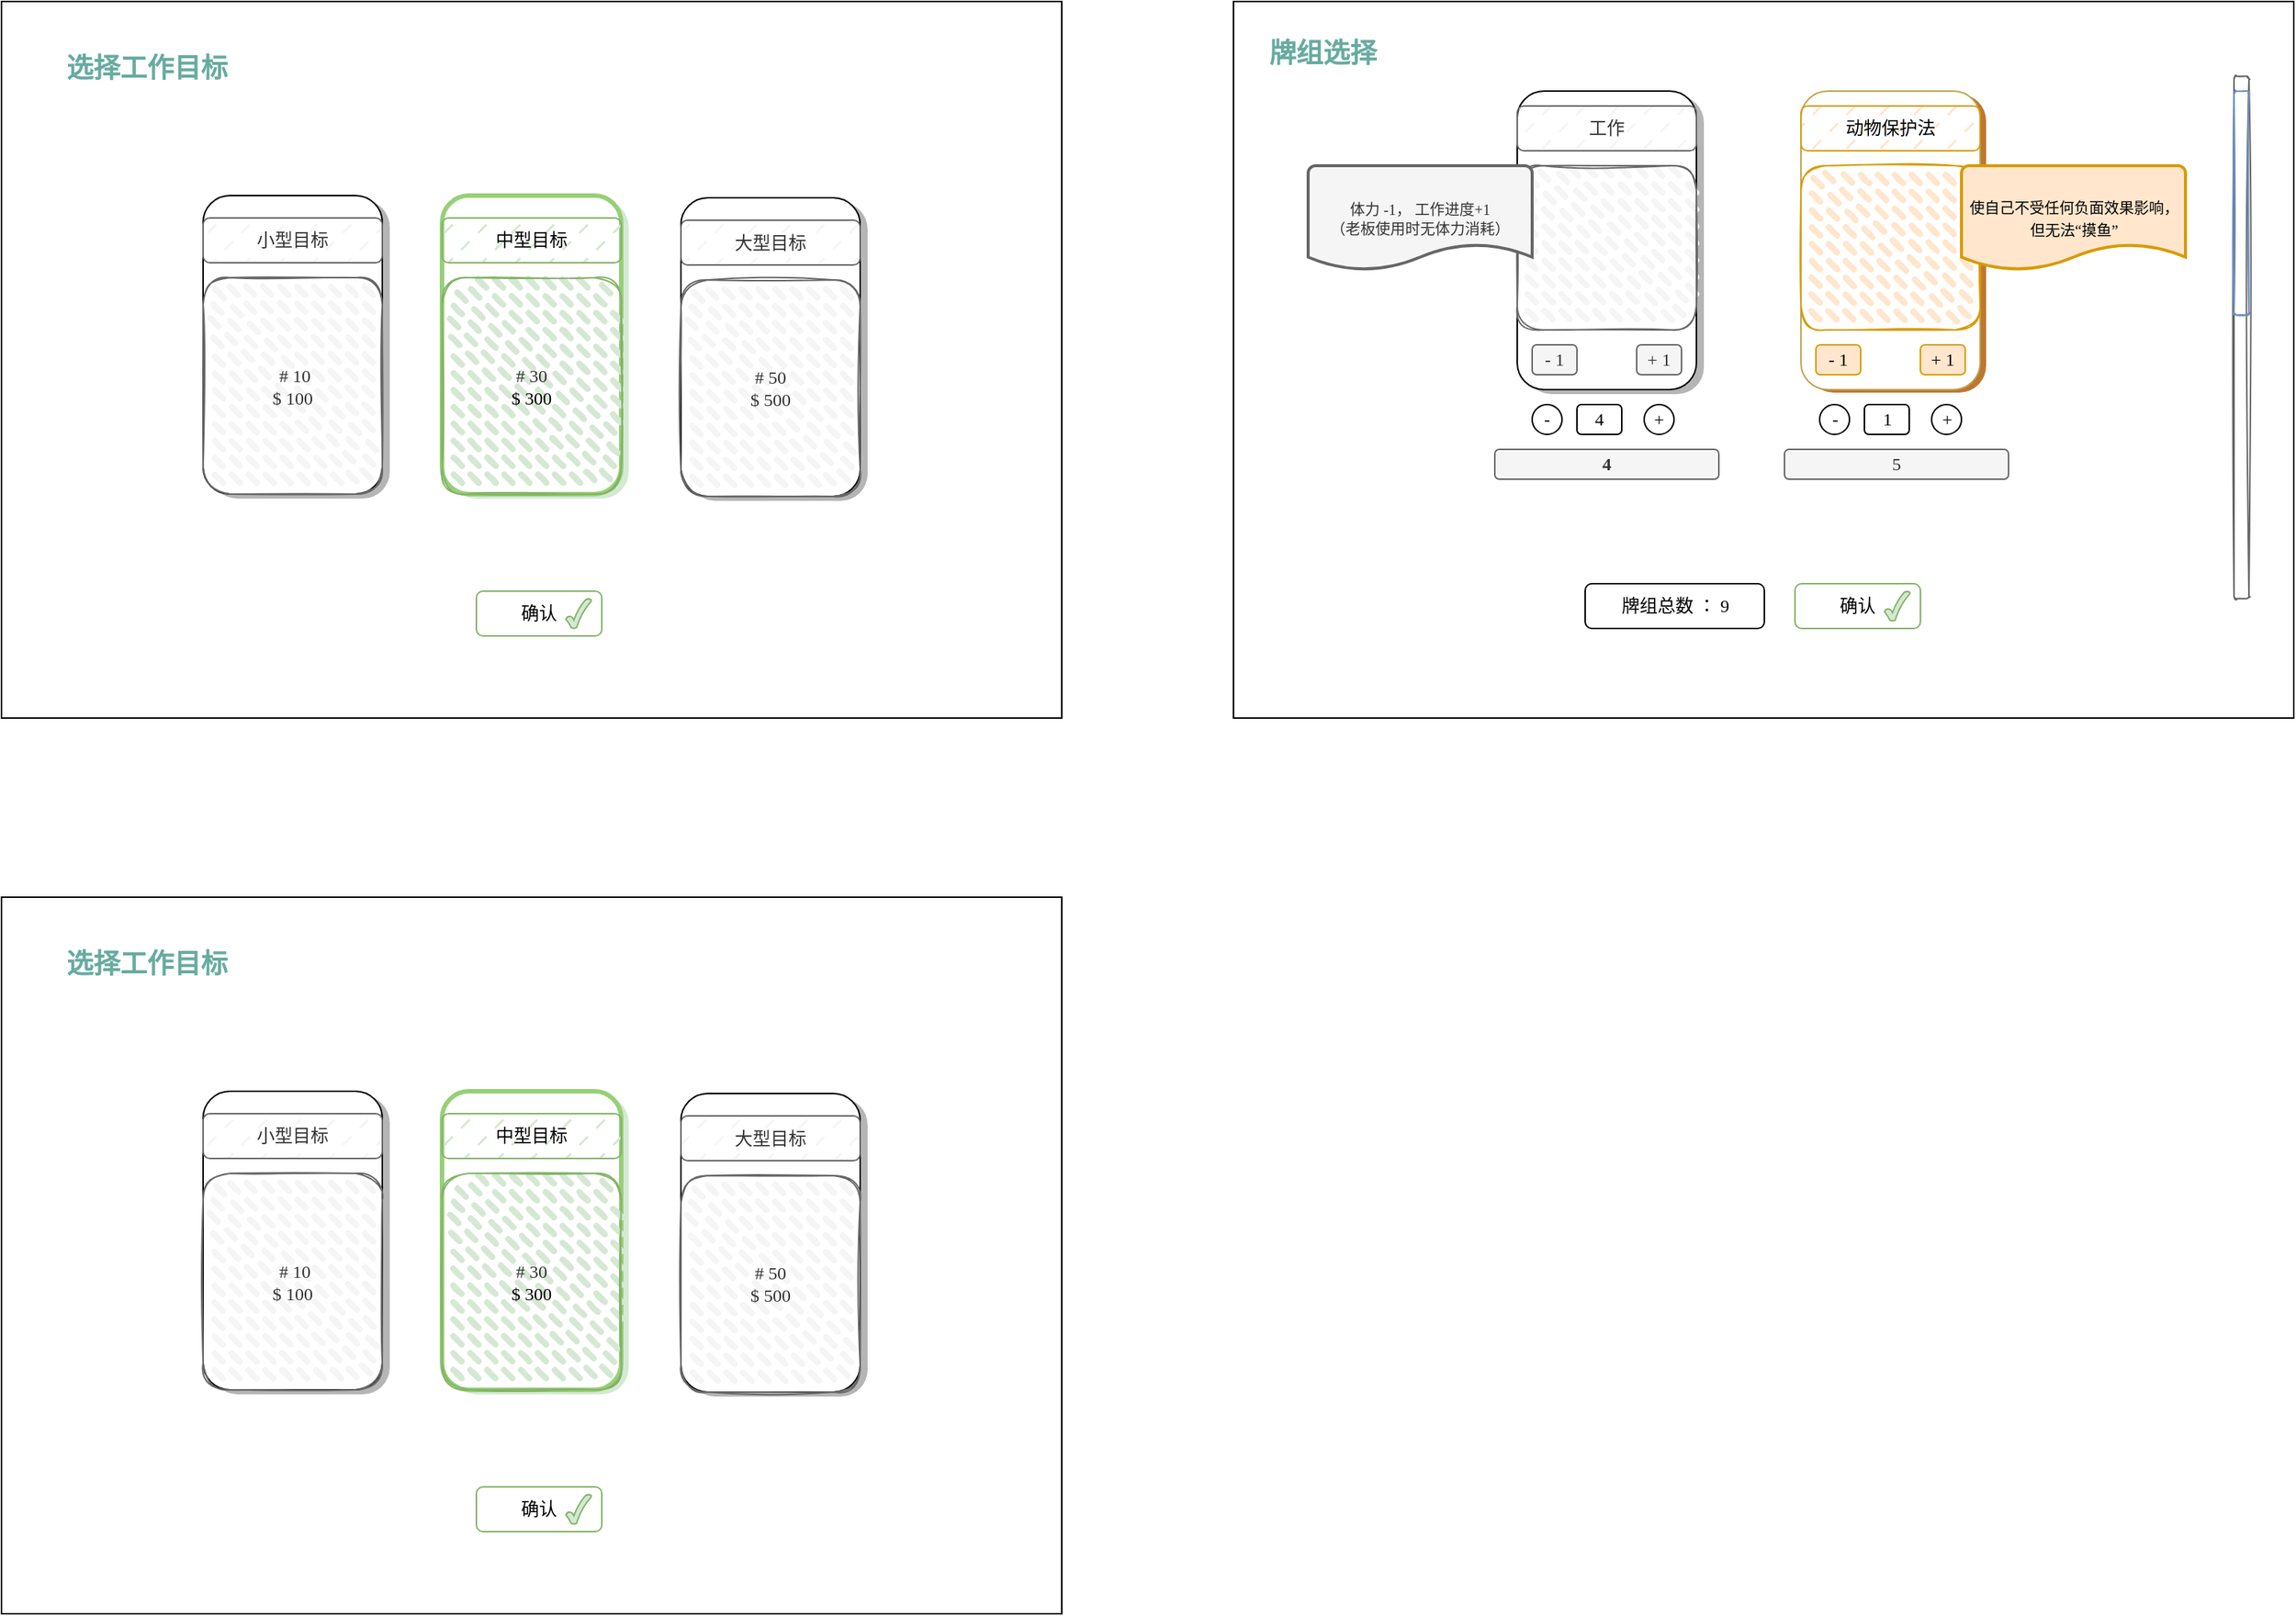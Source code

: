 <mxfile version="24.0.8" type="github">
  <diagram name="第 1 页" id="t9CCaxTAOTX4yrAlOPAR">
    <mxGraphModel dx="4012" dy="1358" grid="1" gridSize="10" guides="1" tooltips="1" connect="1" arrows="1" fold="1" page="1" pageScale="1" pageWidth="827" pageHeight="1169" math="0" shadow="0">
      <root>
        <mxCell id="0" />
        <mxCell id="1" parent="0" />
        <mxCell id="PA3A19psSOnWKQPOpQNL-35" value="" style="rounded=0;whiteSpace=wrap;html=1;" vertex="1" parent="1">
          <mxGeometry x="-70" y="20" width="710" height="480" as="geometry" />
        </mxCell>
        <mxCell id="PA3A19psSOnWKQPOpQNL-24" value="" style="rounded=1;whiteSpace=wrap;html=1;fillColor=#bc782f;strokeColor=none;fontFamily=Comic Sans MS;" vertex="1" parent="1">
          <mxGeometry x="314" y="82" width="120" height="200" as="geometry" />
        </mxCell>
        <mxCell id="PA3A19psSOnWKQPOpQNL-23" value="" style="rounded=1;whiteSpace=wrap;html=1;fillColor=#B5B5B5;fontColor=#333333;strokeColor=none;fontFamily=Comic Sans MS;" vertex="1" parent="1">
          <mxGeometry x="125" y="83" width="120" height="200" as="geometry" />
        </mxCell>
        <mxCell id="PA3A19psSOnWKQPOpQNL-1" value="" style="rounded=1;whiteSpace=wrap;html=1;fontFamily=Comic Sans MS;" vertex="1" parent="1">
          <mxGeometry x="120" y="80" width="120" height="200" as="geometry" />
        </mxCell>
        <mxCell id="PA3A19psSOnWKQPOpQNL-2" value="工作" style="rounded=1;whiteSpace=wrap;html=1;fillStyle=dashed;fillColor=#f5f5f5;strokeColor=#666666;fontColor=#333333;fontFamily=Comic Sans MS;" vertex="1" parent="1">
          <mxGeometry x="120" y="90" width="120" height="30" as="geometry" />
        </mxCell>
        <mxCell id="PA3A19psSOnWKQPOpQNL-3" value="- 1" style="rounded=1;whiteSpace=wrap;html=1;fillColor=#f5f5f5;strokeColor=#666666;fontColor=#333333;fontFamily=Comic Sans MS;" vertex="1" parent="1">
          <mxGeometry x="130" y="250" width="30" height="20" as="geometry" />
        </mxCell>
        <mxCell id="PA3A19psSOnWKQPOpQNL-4" value="+ 1" style="rounded=1;whiteSpace=wrap;html=1;fillColor=#f5f5f5;strokeColor=#666666;fontColor=#333333;fontFamily=Comic Sans MS;" vertex="1" parent="1">
          <mxGeometry x="200" y="250" width="30" height="20" as="geometry" />
        </mxCell>
        <mxCell id="PA3A19psSOnWKQPOpQNL-7" value="" style="rounded=1;whiteSpace=wrap;html=1;strokeWidth=1;fillWeight=4;hachureGap=8;hachureAngle=45;fillColor=#f5f5f5;sketch=1;fontColor=#333333;strokeColor=#666666;fillStyle=dashed;shadow=0;fontFamily=Comic Sans MS;" vertex="1" parent="1">
          <mxGeometry x="120" y="130" width="120" height="110" as="geometry" />
        </mxCell>
        <mxCell id="PA3A19psSOnWKQPOpQNL-8" value="" style="rounded=1;whiteSpace=wrap;html=1;strokeColor=#BFA34C;fontFamily=Comic Sans MS;" vertex="1" parent="1">
          <mxGeometry x="310" y="80" width="120" height="200" as="geometry" />
        </mxCell>
        <mxCell id="PA3A19psSOnWKQPOpQNL-9" value="动物保护法" style="rounded=1;whiteSpace=wrap;html=1;fillStyle=dashed;fillColor=#ffe6cc;strokeColor=#d79b00;fontFamily=Comic Sans MS;" vertex="1" parent="1">
          <mxGeometry x="310" y="90" width="120" height="30" as="geometry" />
        </mxCell>
        <mxCell id="PA3A19psSOnWKQPOpQNL-10" value="- 1" style="rounded=1;whiteSpace=wrap;html=1;fillColor=#ffe6cc;strokeColor=#d79b00;fontFamily=Comic Sans MS;" vertex="1" parent="1">
          <mxGeometry x="320" y="250" width="30" height="20" as="geometry" />
        </mxCell>
        <mxCell id="PA3A19psSOnWKQPOpQNL-11" value="+ 1" style="rounded=1;whiteSpace=wrap;html=1;fillColor=#ffe6cc;strokeColor=#d79b00;fontFamily=Comic Sans MS;" vertex="1" parent="1">
          <mxGeometry x="390" y="250" width="30" height="20" as="geometry" />
        </mxCell>
        <mxCell id="PA3A19psSOnWKQPOpQNL-12" value="" style="rounded=1;whiteSpace=wrap;html=1;strokeWidth=1;fillWeight=4;hachureGap=8;hachureAngle=45;fillColor=#ffe6cc;sketch=1;strokeColor=#d79b00;fillStyle=dashed;fontFamily=Comic Sans MS;" vertex="1" parent="1">
          <mxGeometry x="310" y="130" width="120" height="110" as="geometry" />
        </mxCell>
        <mxCell id="PA3A19psSOnWKQPOpQNL-14" value="&lt;font style=&quot;font-size: 10px;&quot;&gt;体力 -1，&amp;nbsp;&lt;/font&gt;&lt;span style=&quot;font-size: 10px; background-color: initial;&quot;&gt;工作进度+1&lt;/span&gt;&lt;div style=&quot;font-size: 10px;&quot;&gt;&lt;font style=&quot;font-size: 10px;&quot;&gt;（老板使用时无体力消耗）&lt;/font&gt;&lt;/div&gt;" style="strokeWidth=2;html=1;shape=mxgraph.flowchart.document2;whiteSpace=wrap;size=0.25;fillColor=#f5f5f5;fontColor=#333333;strokeColor=#666666;fontFamily=Comic Sans MS;" vertex="1" parent="1">
          <mxGeometry x="-20" y="130" width="150" height="70" as="geometry" />
        </mxCell>
        <mxCell id="PA3A19psSOnWKQPOpQNL-15" value="&lt;span style=&quot;font-size: 10px;&quot;&gt;使自己不受任何负面效果影响，但无法“摸鱼”&lt;/span&gt;" style="strokeWidth=2;html=1;shape=mxgraph.flowchart.document2;whiteSpace=wrap;size=0.25;fillColor=#ffe6cc;strokeColor=#d79b00;fontFamily=Comic Sans MS;" vertex="1" parent="1">
          <mxGeometry x="417.5" y="130" width="150" height="70" as="geometry" />
        </mxCell>
        <mxCell id="PA3A19psSOnWKQPOpQNL-17" value="-" style="ellipse;whiteSpace=wrap;html=1;aspect=fixed;fontFamily=Comic Sans MS;" vertex="1" parent="1">
          <mxGeometry x="130" y="290" width="20" height="20" as="geometry" />
        </mxCell>
        <mxCell id="PA3A19psSOnWKQPOpQNL-18" value="+" style="ellipse;whiteSpace=wrap;html=1;aspect=fixed;fontFamily=Comic Sans MS;" vertex="1" parent="1">
          <mxGeometry x="205" y="290" width="20" height="20" as="geometry" />
        </mxCell>
        <mxCell id="PA3A19psSOnWKQPOpQNL-19" value="4" style="rounded=1;whiteSpace=wrap;html=1;fontFamily=Comic Sans MS;" vertex="1" parent="1">
          <mxGeometry x="160" y="290" width="30" height="20" as="geometry" />
        </mxCell>
        <mxCell id="PA3A19psSOnWKQPOpQNL-20" value="-" style="ellipse;whiteSpace=wrap;html=1;aspect=fixed;fontFamily=Comic Sans MS;" vertex="1" parent="1">
          <mxGeometry x="322.5" y="290" width="20" height="20" as="geometry" />
        </mxCell>
        <mxCell id="PA3A19psSOnWKQPOpQNL-21" value="+" style="ellipse;whiteSpace=wrap;html=1;aspect=fixed;fontFamily=Comic Sans MS;" vertex="1" parent="1">
          <mxGeometry x="397.5" y="290" width="20" height="20" as="geometry" />
        </mxCell>
        <mxCell id="PA3A19psSOnWKQPOpQNL-22" value="1" style="rounded=1;whiteSpace=wrap;html=1;fontFamily=Comic Sans MS;" vertex="1" parent="1">
          <mxGeometry x="352.5" y="290" width="30" height="20" as="geometry" />
        </mxCell>
        <mxCell id="PA3A19psSOnWKQPOpQNL-25" value="牌组总数 ： 9" style="rounded=1;whiteSpace=wrap;html=1;fontFamily=Comic Sans MS;" vertex="1" parent="1">
          <mxGeometry x="165.5" y="410" width="120" height="30" as="geometry" />
        </mxCell>
        <mxCell id="PA3A19psSOnWKQPOpQNL-26" value="&lt;b&gt;&lt;font&gt;4&lt;/font&gt;&lt;/b&gt;" style="rounded=1;whiteSpace=wrap;html=1;fontFamily=Comic Sans MS;fillColor=#f5f5f5;strokeColor=#666666;fontColor=#333333;" vertex="1" parent="1">
          <mxGeometry x="105" y="320" width="150" height="20" as="geometry" />
        </mxCell>
        <mxCell id="PA3A19psSOnWKQPOpQNL-32" value="确认" style="rounded=1;whiteSpace=wrap;html=1;fontFamily=Comic Sans MS;fillColor=none;strokeColor=#82b366;" vertex="1" parent="1">
          <mxGeometry x="306" y="410" width="84" height="30" as="geometry" />
        </mxCell>
        <mxCell id="PA3A19psSOnWKQPOpQNL-28" value="" style="verticalLabelPosition=bottom;verticalAlign=top;html=1;shape=mxgraph.basic.tick;fillColor=#d5e8d4;strokeColor=#82b366;fontFamily=Comic Sans MS;" vertex="1" parent="1">
          <mxGeometry x="366" y="415" width="17" height="20" as="geometry" />
        </mxCell>
        <mxCell id="PA3A19psSOnWKQPOpQNL-33" value="5" style="rounded=1;whiteSpace=wrap;html=1;fontFamily=Comic Sans MS;fillColor=#f5f5f5;fontColor=#333333;strokeColor=#666666;" vertex="1" parent="1">
          <mxGeometry x="299" y="320" width="150" height="20" as="geometry" />
        </mxCell>
        <mxCell id="PA3A19psSOnWKQPOpQNL-36" value="&lt;span style=&quot;font-size: 18px;&quot;&gt;牌组选择&lt;/span&gt;" style="text;html=1;align=center;verticalAlign=middle;whiteSpace=wrap;rounded=0;fontFamily=Comic Sans MS;fontStyle=1;fontColor=#67AB9F;" vertex="1" parent="1">
          <mxGeometry x="-60" y="30" width="100" height="50" as="geometry" />
        </mxCell>
        <mxCell id="PA3A19psSOnWKQPOpQNL-38" value="" style="rounded=1;whiteSpace=wrap;html=1;strokeWidth=1;fillWeight=4;hachureGap=8;hachureAngle=45;fillColor=#f5f5f5;sketch=1;fontColor=#333333;strokeColor=#666666;fillStyle=dashed;shadow=0;fontFamily=Comic Sans MS;" vertex="1" parent="1">
          <mxGeometry x="600" y="70" width="10" height="350" as="geometry" />
        </mxCell>
        <mxCell id="PA3A19psSOnWKQPOpQNL-39" value="" style="rounded=1;whiteSpace=wrap;html=1;strokeWidth=1;fillWeight=4;hachureGap=8;hachureAngle=45;fillColor=#dae8fc;sketch=1;strokeColor=#6c8ebf;fillStyle=dashed;shadow=0;fontFamily=Comic Sans MS;" vertex="1" parent="1">
          <mxGeometry x="600" y="80" width="10" height="150" as="geometry" />
        </mxCell>
        <mxCell id="PA3A19psSOnWKQPOpQNL-41" value="" style="rounded=0;whiteSpace=wrap;html=1;" vertex="1" parent="1">
          <mxGeometry x="-895" y="20" width="710" height="480" as="geometry" />
        </mxCell>
        <mxCell id="PA3A19psSOnWKQPOpQNL-43" value="" style="rounded=1;whiteSpace=wrap;html=1;fillColor=#B5B5B5;fontColor=#333333;strokeColor=none;fontFamily=Comic Sans MS;" vertex="1" parent="1">
          <mxGeometry x="-755" y="153" width="120" height="200" as="geometry" />
        </mxCell>
        <mxCell id="PA3A19psSOnWKQPOpQNL-44" value="" style="rounded=1;whiteSpace=wrap;html=1;fontFamily=Comic Sans MS;" vertex="1" parent="1">
          <mxGeometry x="-760" y="150" width="120" height="200" as="geometry" />
        </mxCell>
        <mxCell id="PA3A19psSOnWKQPOpQNL-45" value="小型目标" style="rounded=1;whiteSpace=wrap;html=1;fillStyle=dashed;fillColor=#f5f5f5;strokeColor=#666666;fontColor=#333333;fontFamily=Comic Sans MS;" vertex="1" parent="1">
          <mxGeometry x="-760" y="165" width="120" height="30" as="geometry" />
        </mxCell>
        <mxCell id="PA3A19psSOnWKQPOpQNL-48" value="&lt;div&gt;&amp;nbsp;# 10&lt;/div&gt;$ 100" style="rounded=1;whiteSpace=wrap;html=1;strokeWidth=1;fillWeight=4;hachureGap=8;hachureAngle=45;fillColor=#f5f5f5;sketch=1;fontColor=#333333;strokeColor=#666666;fillStyle=dashed;shadow=0;fontFamily=Comic Sans MS;" vertex="1" parent="1">
          <mxGeometry x="-760" y="205" width="120" height="145" as="geometry" />
        </mxCell>
        <mxCell id="PA3A19psSOnWKQPOpQNL-67" value="&lt;span style=&quot;font-size: 18px;&quot;&gt;选择工作目标&lt;/span&gt;" style="text;html=1;align=center;verticalAlign=middle;whiteSpace=wrap;rounded=0;fontFamily=Comic Sans MS;fontStyle=1;fontColor=#67AB9F;" vertex="1" parent="1">
          <mxGeometry x="-855" y="40" width="115" height="50" as="geometry" />
        </mxCell>
        <mxCell id="PA3A19psSOnWKQPOpQNL-70" value="" style="rounded=1;whiteSpace=wrap;html=1;fillColor=#d5e8d4;strokeColor=none;fontFamily=Comic Sans MS;" vertex="1" parent="1">
          <mxGeometry x="-595" y="153" width="120" height="200" as="geometry" />
        </mxCell>
        <mxCell id="PA3A19psSOnWKQPOpQNL-71" value="" style="rounded=1;whiteSpace=wrap;html=1;fontFamily=Comic Sans MS;strokeColor=#97D077;strokeWidth=3;" vertex="1" parent="1">
          <mxGeometry x="-600" y="150" width="120" height="200" as="geometry" />
        </mxCell>
        <mxCell id="PA3A19psSOnWKQPOpQNL-72" value="中型目标" style="rounded=1;whiteSpace=wrap;html=1;fillStyle=dashed;fillColor=#d5e8d4;strokeColor=#82b366;fontFamily=Comic Sans MS;" vertex="1" parent="1">
          <mxGeometry x="-600" y="165" width="120" height="30" as="geometry" />
        </mxCell>
        <mxCell id="PA3A19psSOnWKQPOpQNL-73" value="&lt;div&gt;&lt;span style=&quot;color: rgb(51, 51, 51);&quot;&gt;# 30&lt;/span&gt;&lt;br&gt;&lt;/div&gt;$ 300" style="rounded=1;whiteSpace=wrap;html=1;strokeWidth=1;fillWeight=4;hachureGap=8;hachureAngle=45;fillColor=#d5e8d4;sketch=1;strokeColor=#82b366;fillStyle=dashed;shadow=0;fontFamily=Comic Sans MS;" vertex="1" parent="1">
          <mxGeometry x="-600" y="205" width="120" height="145" as="geometry" />
        </mxCell>
        <mxCell id="PA3A19psSOnWKQPOpQNL-74" value="" style="rounded=1;whiteSpace=wrap;html=1;fillColor=#B5B5B5;fontColor=#333333;strokeColor=none;fontFamily=Comic Sans MS;" vertex="1" parent="1">
          <mxGeometry x="-435" y="154.5" width="120" height="200" as="geometry" />
        </mxCell>
        <mxCell id="PA3A19psSOnWKQPOpQNL-75" value="" style="rounded=1;whiteSpace=wrap;html=1;fontFamily=Comic Sans MS;" vertex="1" parent="1">
          <mxGeometry x="-440" y="151.5" width="120" height="200" as="geometry" />
        </mxCell>
        <mxCell id="PA3A19psSOnWKQPOpQNL-76" value="大型目标" style="rounded=1;whiteSpace=wrap;html=1;fillStyle=dashed;fillColor=#f5f5f5;strokeColor=#666666;fontColor=#333333;fontFamily=Comic Sans MS;" vertex="1" parent="1">
          <mxGeometry x="-440" y="166.5" width="120" height="30" as="geometry" />
        </mxCell>
        <mxCell id="PA3A19psSOnWKQPOpQNL-77" value="&lt;div&gt;# 50&lt;/div&gt;$ 500" style="rounded=1;whiteSpace=wrap;html=1;strokeWidth=1;fillWeight=4;hachureGap=8;hachureAngle=45;fillColor=#f5f5f5;sketch=1;fontColor=#333333;strokeColor=#666666;fillStyle=dashed;shadow=0;fontFamily=Comic Sans MS;" vertex="1" parent="1">
          <mxGeometry x="-440" y="206.5" width="120" height="145" as="geometry" />
        </mxCell>
        <mxCell id="PA3A19psSOnWKQPOpQNL-78" value="确认" style="rounded=1;whiteSpace=wrap;html=1;fontFamily=Comic Sans MS;fillColor=none;strokeColor=#82b366;" vertex="1" parent="1">
          <mxGeometry x="-577" y="415" width="84" height="30" as="geometry" />
        </mxCell>
        <mxCell id="PA3A19psSOnWKQPOpQNL-79" value="" style="verticalLabelPosition=bottom;verticalAlign=top;html=1;shape=mxgraph.basic.tick;fillColor=#d5e8d4;strokeColor=#82b366;fontFamily=Comic Sans MS;" vertex="1" parent="1">
          <mxGeometry x="-517" y="420" width="17" height="20" as="geometry" />
        </mxCell>
        <mxCell id="PA3A19psSOnWKQPOpQNL-96" value="" style="rounded=0;whiteSpace=wrap;html=1;" vertex="1" parent="1">
          <mxGeometry x="-895" y="620" width="710" height="480" as="geometry" />
        </mxCell>
        <mxCell id="PA3A19psSOnWKQPOpQNL-97" value="" style="rounded=1;whiteSpace=wrap;html=1;fillColor=#B5B5B5;fontColor=#333333;strokeColor=none;fontFamily=Comic Sans MS;" vertex="1" parent="1">
          <mxGeometry x="-755" y="753" width="120" height="200" as="geometry" />
        </mxCell>
        <mxCell id="PA3A19psSOnWKQPOpQNL-98" value="" style="rounded=1;whiteSpace=wrap;html=1;fontFamily=Comic Sans MS;" vertex="1" parent="1">
          <mxGeometry x="-760" y="750" width="120" height="200" as="geometry" />
        </mxCell>
        <mxCell id="PA3A19psSOnWKQPOpQNL-99" value="小型目标" style="rounded=1;whiteSpace=wrap;html=1;fillStyle=dashed;fillColor=#f5f5f5;strokeColor=#666666;fontColor=#333333;fontFamily=Comic Sans MS;" vertex="1" parent="1">
          <mxGeometry x="-760" y="765" width="120" height="30" as="geometry" />
        </mxCell>
        <mxCell id="PA3A19psSOnWKQPOpQNL-100" value="&lt;div&gt;&amp;nbsp;# 10&lt;/div&gt;$ 100" style="rounded=1;whiteSpace=wrap;html=1;strokeWidth=1;fillWeight=4;hachureGap=8;hachureAngle=45;fillColor=#f5f5f5;sketch=1;fontColor=#333333;strokeColor=#666666;fillStyle=dashed;shadow=0;fontFamily=Comic Sans MS;" vertex="1" parent="1">
          <mxGeometry x="-760" y="805" width="120" height="145" as="geometry" />
        </mxCell>
        <mxCell id="PA3A19psSOnWKQPOpQNL-101" value="&lt;span style=&quot;font-size: 18px;&quot;&gt;选择工作目标&lt;/span&gt;" style="text;html=1;align=center;verticalAlign=middle;whiteSpace=wrap;rounded=0;fontFamily=Comic Sans MS;fontStyle=1;fontColor=#67AB9F;" vertex="1" parent="1">
          <mxGeometry x="-855" y="640" width="115" height="50" as="geometry" />
        </mxCell>
        <mxCell id="PA3A19psSOnWKQPOpQNL-102" value="" style="rounded=1;whiteSpace=wrap;html=1;fillColor=#d5e8d4;strokeColor=none;fontFamily=Comic Sans MS;" vertex="1" parent="1">
          <mxGeometry x="-595" y="753" width="120" height="200" as="geometry" />
        </mxCell>
        <mxCell id="PA3A19psSOnWKQPOpQNL-103" value="" style="rounded=1;whiteSpace=wrap;html=1;fontFamily=Comic Sans MS;strokeColor=#97D077;strokeWidth=3;" vertex="1" parent="1">
          <mxGeometry x="-600" y="750" width="120" height="200" as="geometry" />
        </mxCell>
        <mxCell id="PA3A19psSOnWKQPOpQNL-104" value="中型目标" style="rounded=1;whiteSpace=wrap;html=1;fillStyle=dashed;fillColor=#d5e8d4;strokeColor=#82b366;fontFamily=Comic Sans MS;" vertex="1" parent="1">
          <mxGeometry x="-600" y="765" width="120" height="30" as="geometry" />
        </mxCell>
        <mxCell id="PA3A19psSOnWKQPOpQNL-105" value="&lt;div&gt;&lt;span style=&quot;color: rgb(51, 51, 51);&quot;&gt;# 30&lt;/span&gt;&lt;br&gt;&lt;/div&gt;$ 300" style="rounded=1;whiteSpace=wrap;html=1;strokeWidth=1;fillWeight=4;hachureGap=8;hachureAngle=45;fillColor=#d5e8d4;sketch=1;strokeColor=#82b366;fillStyle=dashed;shadow=0;fontFamily=Comic Sans MS;" vertex="1" parent="1">
          <mxGeometry x="-600" y="805" width="120" height="145" as="geometry" />
        </mxCell>
        <mxCell id="PA3A19psSOnWKQPOpQNL-106" value="" style="rounded=1;whiteSpace=wrap;html=1;fillColor=#B5B5B5;fontColor=#333333;strokeColor=none;fontFamily=Comic Sans MS;" vertex="1" parent="1">
          <mxGeometry x="-435" y="754.5" width="120" height="200" as="geometry" />
        </mxCell>
        <mxCell id="PA3A19psSOnWKQPOpQNL-107" value="" style="rounded=1;whiteSpace=wrap;html=1;fontFamily=Comic Sans MS;" vertex="1" parent="1">
          <mxGeometry x="-440" y="751.5" width="120" height="200" as="geometry" />
        </mxCell>
        <mxCell id="PA3A19psSOnWKQPOpQNL-108" value="大型目标" style="rounded=1;whiteSpace=wrap;html=1;fillStyle=dashed;fillColor=#f5f5f5;strokeColor=#666666;fontColor=#333333;fontFamily=Comic Sans MS;" vertex="1" parent="1">
          <mxGeometry x="-440" y="766.5" width="120" height="30" as="geometry" />
        </mxCell>
        <mxCell id="PA3A19psSOnWKQPOpQNL-109" value="&lt;div&gt;# 50&lt;/div&gt;$ 500" style="rounded=1;whiteSpace=wrap;html=1;strokeWidth=1;fillWeight=4;hachureGap=8;hachureAngle=45;fillColor=#f5f5f5;sketch=1;fontColor=#333333;strokeColor=#666666;fillStyle=dashed;shadow=0;fontFamily=Comic Sans MS;" vertex="1" parent="1">
          <mxGeometry x="-440" y="806.5" width="120" height="145" as="geometry" />
        </mxCell>
        <mxCell id="PA3A19psSOnWKQPOpQNL-110" value="确认" style="rounded=1;whiteSpace=wrap;html=1;fontFamily=Comic Sans MS;fillColor=none;strokeColor=#82b366;" vertex="1" parent="1">
          <mxGeometry x="-577" y="1015" width="84" height="30" as="geometry" />
        </mxCell>
        <mxCell id="PA3A19psSOnWKQPOpQNL-111" value="" style="verticalLabelPosition=bottom;verticalAlign=top;html=1;shape=mxgraph.basic.tick;fillColor=#d5e8d4;strokeColor=#82b366;fontFamily=Comic Sans MS;" vertex="1" parent="1">
          <mxGeometry x="-517" y="1020" width="17" height="20" as="geometry" />
        </mxCell>
      </root>
    </mxGraphModel>
  </diagram>
</mxfile>
